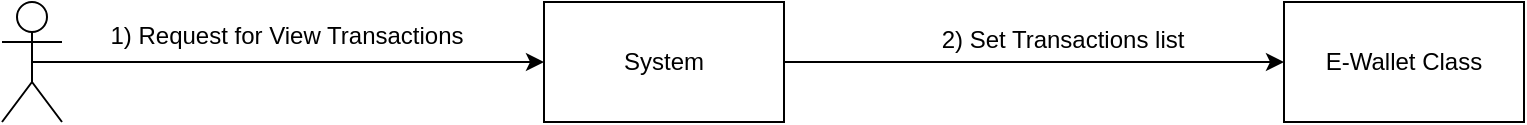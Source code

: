 <mxfile version="10.6.8" type="github"><diagram id="TdxQRPgDxvzQO0w-JkCG" name="Page-1"><mxGraphModel dx="802" dy="561" grid="1" gridSize="10" guides="1" tooltips="1" connect="1" arrows="1" fold="1" page="1" pageScale="1" pageWidth="583" pageHeight="413" math="0" shadow="0"><root><mxCell id="0"/><mxCell id="1" parent="0"/><mxCell id="TwAEt4D9G0RUimnrG96f-1" value="" style="shape=umlActor;verticalLabelPosition=bottom;labelBackgroundColor=#ffffff;verticalAlign=top;html=1;outlineConnect=0;" vertex="1" parent="1"><mxGeometry x="29" y="160" width="30" height="60" as="geometry"/></mxCell><mxCell id="TwAEt4D9G0RUimnrG96f-8" style="edgeStyle=orthogonalEdgeStyle;rounded=0;orthogonalLoop=1;jettySize=auto;html=1;exitX=1;exitY=0.5;exitDx=0;exitDy=0;entryX=0;entryY=0.5;entryDx=0;entryDy=0;" edge="1" parent="1" source="TwAEt4D9G0RUimnrG96f-4" target="TwAEt4D9G0RUimnrG96f-5"><mxGeometry relative="1" as="geometry"/></mxCell><mxCell id="TwAEt4D9G0RUimnrG96f-9" value="2) Set Transactions list" style="text;html=1;resizable=0;points=[];align=center;verticalAlign=middle;labelBackgroundColor=#ffffff;" vertex="1" connectable="0" parent="TwAEt4D9G0RUimnrG96f-8"><mxGeometry x="0.112" y="1" relative="1" as="geometry"><mxPoint y="-10" as="offset"/></mxGeometry></mxCell><mxCell id="TwAEt4D9G0RUimnrG96f-4" value="System" style="rounded=0;whiteSpace=wrap;html=1;" vertex="1" parent="1"><mxGeometry x="300" y="160" width="120" height="60" as="geometry"/></mxCell><mxCell id="TwAEt4D9G0RUimnrG96f-5" value="E-Wallet Class" style="rounded=0;whiteSpace=wrap;html=1;" vertex="1" parent="1"><mxGeometry x="670" y="160" width="120" height="60" as="geometry"/></mxCell><mxCell id="TwAEt4D9G0RUimnrG96f-6" value="" style="endArrow=classic;html=1;entryX=0;entryY=0.5;entryDx=0;entryDy=0;exitX=0.5;exitY=0.5;exitDx=0;exitDy=0;exitPerimeter=0;" edge="1" parent="1" source="TwAEt4D9G0RUimnrG96f-1" target="TwAEt4D9G0RUimnrG96f-4"><mxGeometry width="50" height="50" relative="1" as="geometry"><mxPoint x="30" y="290" as="sourcePoint"/><mxPoint x="80" y="240" as="targetPoint"/></mxGeometry></mxCell><mxCell id="TwAEt4D9G0RUimnrG96f-7" value="&lt;span&gt;1) Request for View Transactions&lt;/span&gt;&lt;br&gt;" style="text;html=1;resizable=0;points=[];align=center;verticalAlign=middle;labelBackgroundColor=#ffffff;" vertex="1" connectable="0" parent="TwAEt4D9G0RUimnrG96f-6"><mxGeometry x="0.277" y="1" relative="1" as="geometry"><mxPoint x="-37" y="-12" as="offset"/></mxGeometry></mxCell></root></mxGraphModel></diagram></mxfile>